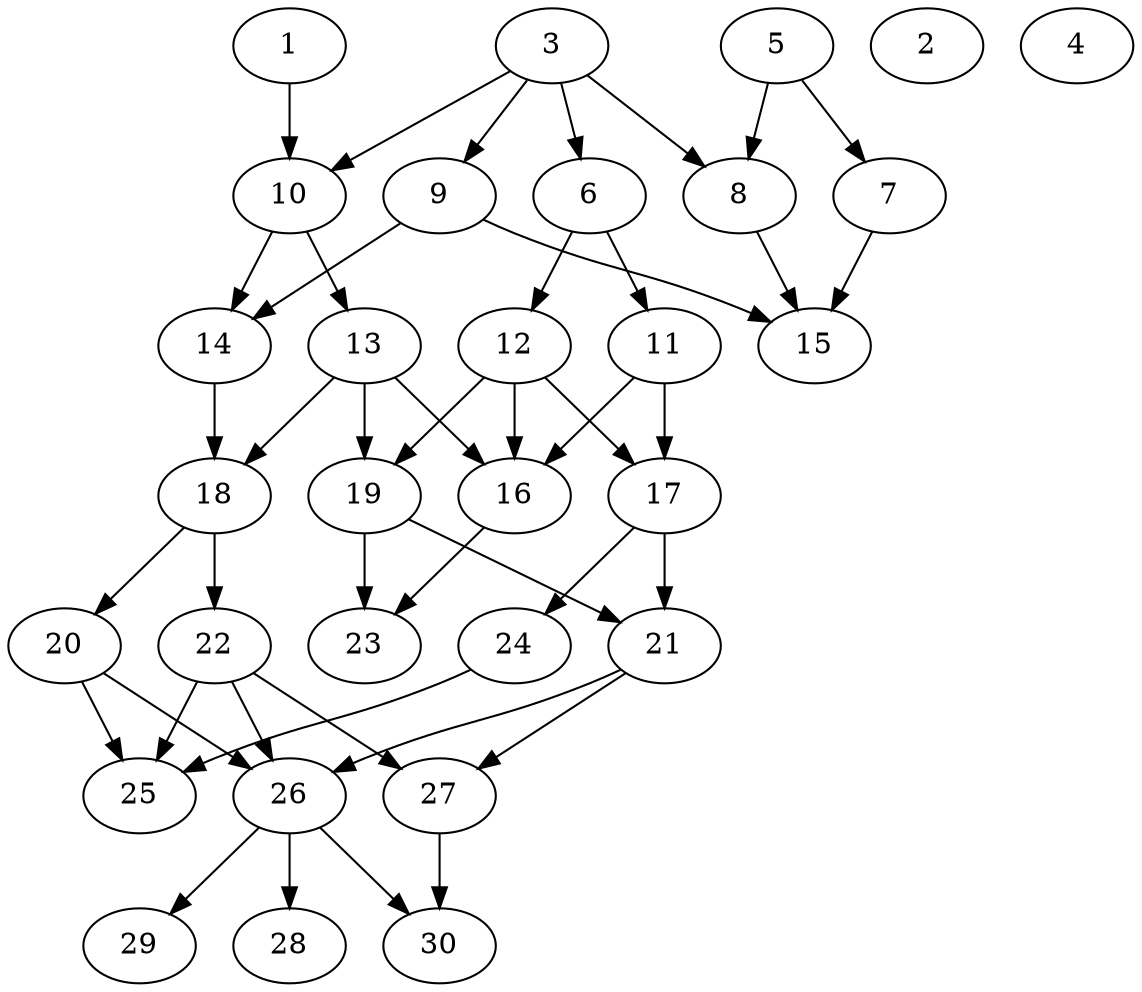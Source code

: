 // DAG automatically generated by daggen at Thu Oct  3 14:04:18 2019
// ./daggen --dot -n 30 --ccr 0.3 --fat 0.5 --regular 0.7 --density 0.5 --mindata 5242880 --maxdata 52428800 
digraph G {
  1 [size="41417387", alpha="0.20", expect_size="12425216"] 
  1 -> 10 [size ="12425216"]
  2 [size="116968107", alpha="0.17", expect_size="35090432"] 
  3 [size="19544747", alpha="0.14", expect_size="5863424"] 
  3 -> 6 [size ="5863424"]
  3 -> 8 [size ="5863424"]
  3 -> 9 [size ="5863424"]
  3 -> 10 [size ="5863424"]
  4 [size="27241813", alpha="0.16", expect_size="8172544"] 
  5 [size="75383467", alpha="0.13", expect_size="22615040"] 
  5 -> 7 [size ="22615040"]
  5 -> 8 [size ="22615040"]
  6 [size="156856320", alpha="0.01", expect_size="47056896"] 
  6 -> 11 [size ="47056896"]
  6 -> 12 [size ="47056896"]
  7 [size="17947307", alpha="0.09", expect_size="5384192"] 
  7 -> 15 [size ="5384192"]
  8 [size="128587093", alpha="0.19", expect_size="38576128"] 
  8 -> 15 [size ="38576128"]
  9 [size="84667733", alpha="0.10", expect_size="25400320"] 
  9 -> 14 [size ="25400320"]
  9 -> 15 [size ="25400320"]
  10 [size="159645013", alpha="0.11", expect_size="47893504"] 
  10 -> 13 [size ="47893504"]
  10 -> 14 [size ="47893504"]
  11 [size="78527147", alpha="0.02", expect_size="23558144"] 
  11 -> 16 [size ="23558144"]
  11 -> 17 [size ="23558144"]
  12 [size="77407573", alpha="0.16", expect_size="23222272"] 
  12 -> 16 [size ="23222272"]
  12 -> 17 [size ="23222272"]
  12 -> 19 [size ="23222272"]
  13 [size="55702187", alpha="0.09", expect_size="16710656"] 
  13 -> 16 [size ="16710656"]
  13 -> 18 [size ="16710656"]
  13 -> 19 [size ="16710656"]
  14 [size="168011093", alpha="0.10", expect_size="50403328"] 
  14 -> 18 [size ="50403328"]
  15 [size="133085867", alpha="0.08", expect_size="39925760"] 
  16 [size="74680320", alpha="0.12", expect_size="22404096"] 
  16 -> 23 [size ="22404096"]
  17 [size="81186133", alpha="0.09", expect_size="24355840"] 
  17 -> 21 [size ="24355840"]
  17 -> 24 [size ="24355840"]
  18 [size="149340160", alpha="0.05", expect_size="44802048"] 
  18 -> 20 [size ="44802048"]
  18 -> 22 [size ="44802048"]
  19 [size="139813547", alpha="0.14", expect_size="41944064"] 
  19 -> 21 [size ="41944064"]
  19 -> 23 [size ="41944064"]
  20 [size="59217920", alpha="0.13", expect_size="17765376"] 
  20 -> 25 [size ="17765376"]
  20 -> 26 [size ="17765376"]
  21 [size="147514027", alpha="0.16", expect_size="44254208"] 
  21 -> 26 [size ="44254208"]
  21 -> 27 [size ="44254208"]
  22 [size="162952533", alpha="0.11", expect_size="48885760"] 
  22 -> 25 [size ="48885760"]
  22 -> 26 [size ="48885760"]
  22 -> 27 [size ="48885760"]
  23 [size="133003947", alpha="0.07", expect_size="39901184"] 
  24 [size="47339520", alpha="0.04", expect_size="14201856"] 
  24 -> 25 [size ="14201856"]
  25 [size="126603947", alpha="0.08", expect_size="37981184"] 
  26 [size="32433493", alpha="0.10", expect_size="9730048"] 
  26 -> 28 [size ="9730048"]
  26 -> 29 [size ="9730048"]
  26 -> 30 [size ="9730048"]
  27 [size="129638400", alpha="0.12", expect_size="38891520"] 
  27 -> 30 [size ="38891520"]
  28 [size="40168107", alpha="0.08", expect_size="12050432"] 
  29 [size="80500053", alpha="0.12", expect_size="24150016"] 
  30 [size="31699627", alpha="0.15", expect_size="9509888"] 
}
